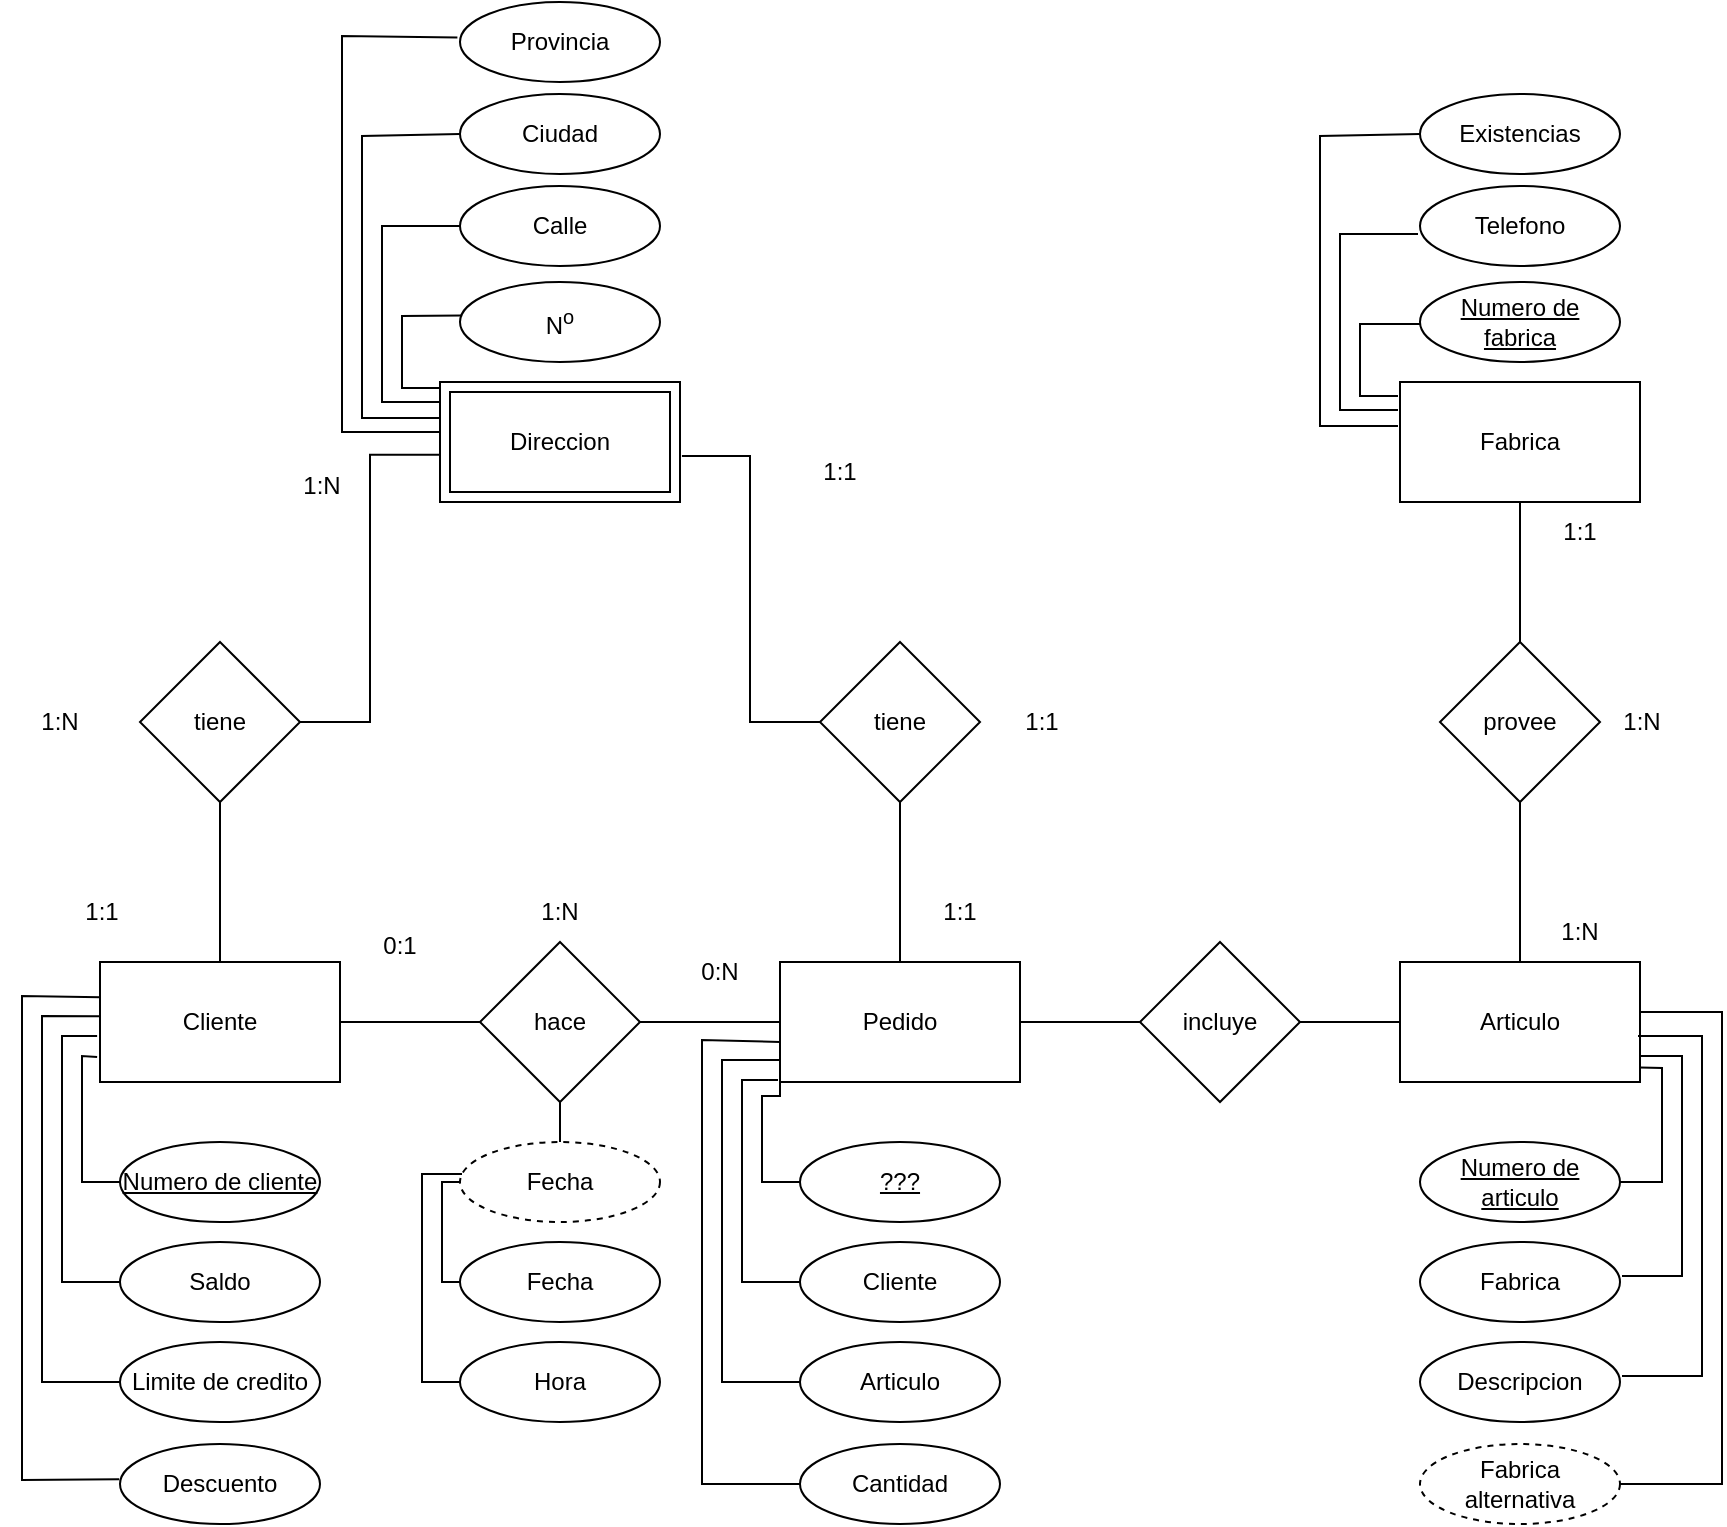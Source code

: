 <mxfile version="21.8.0" type="github">
  <diagram name="Página-1" id="89lUnM1CVFKgz8XGrqw-">
    <mxGraphModel dx="1005" dy="1212" grid="1" gridSize="10" guides="1" tooltips="1" connect="1" arrows="1" fold="1" page="1" pageScale="1" pageWidth="1169" pageHeight="827" math="0" shadow="0">
      <root>
        <mxCell id="0" />
        <mxCell id="1" parent="0" />
        <mxCell id="3N2Si7GXqS0H-kLlzUNv-1" value="Articulo" style="rounded=0;whiteSpace=wrap;html=1;" parent="1" vertex="1">
          <mxGeometry x="729" y="483" width="120" height="60" as="geometry" />
        </mxCell>
        <mxCell id="3N2Si7GXqS0H-kLlzUNv-2" value="Cliente" style="rounded=0;whiteSpace=wrap;html=1;" parent="1" vertex="1">
          <mxGeometry x="79" y="483" width="120" height="60" as="geometry" />
        </mxCell>
        <mxCell id="EkpGO-AoFjEk9VzYRV17-9" style="edgeStyle=orthogonalEdgeStyle;rounded=0;orthogonalLoop=1;jettySize=auto;html=1;entryX=0;entryY=0.5;entryDx=0;entryDy=0;endArrow=none;endFill=0;" edge="1" parent="1" source="3N2Si7GXqS0H-kLlzUNv-3" target="3N2Si7GXqS0H-kLlzUNv-7">
          <mxGeometry relative="1" as="geometry" />
        </mxCell>
        <mxCell id="3N2Si7GXqS0H-kLlzUNv-3" value="Pedido" style="rounded=0;whiteSpace=wrap;html=1;" parent="1" vertex="1">
          <mxGeometry x="419" y="483" width="120" height="60" as="geometry" />
        </mxCell>
        <mxCell id="3N2Si7GXqS0H-kLlzUNv-4" value="Fabrica" style="rounded=0;whiteSpace=wrap;html=1;" parent="1" vertex="1">
          <mxGeometry x="729" y="193" width="120" height="60" as="geometry" />
        </mxCell>
        <mxCell id="EkpGO-AoFjEk9VzYRV17-1" style="edgeStyle=orthogonalEdgeStyle;rounded=0;orthogonalLoop=1;jettySize=auto;html=1;entryX=0;entryY=0.5;entryDx=0;entryDy=0;endArrow=none;endFill=0;" edge="1" parent="1" source="3N2Si7GXqS0H-kLlzUNv-6" target="3N2Si7GXqS0H-kLlzUNv-3">
          <mxGeometry relative="1" as="geometry" />
        </mxCell>
        <mxCell id="EkpGO-AoFjEk9VzYRV17-2" style="edgeStyle=orthogonalEdgeStyle;rounded=0;orthogonalLoop=1;jettySize=auto;html=1;entryX=1;entryY=0.5;entryDx=0;entryDy=0;endArrow=none;endFill=0;" edge="1" parent="1" source="3N2Si7GXqS0H-kLlzUNv-6" target="3N2Si7GXqS0H-kLlzUNv-2">
          <mxGeometry relative="1" as="geometry" />
        </mxCell>
        <mxCell id="EkpGO-AoFjEk9VzYRV17-13" style="edgeStyle=orthogonalEdgeStyle;rounded=0;orthogonalLoop=1;jettySize=auto;html=1;endArrow=none;endFill=0;" edge="1" parent="1" source="3N2Si7GXqS0H-kLlzUNv-6">
          <mxGeometry relative="1" as="geometry">
            <mxPoint x="309" y="570" as="targetPoint" />
          </mxGeometry>
        </mxCell>
        <mxCell id="3N2Si7GXqS0H-kLlzUNv-6" value="hace" style="rhombus;whiteSpace=wrap;html=1;" parent="1" vertex="1">
          <mxGeometry x="269" y="473" width="80" height="80" as="geometry" />
        </mxCell>
        <mxCell id="EkpGO-AoFjEk9VzYRV17-10" style="edgeStyle=orthogonalEdgeStyle;rounded=0;orthogonalLoop=1;jettySize=auto;html=1;entryX=0;entryY=0.5;entryDx=0;entryDy=0;endArrow=none;endFill=0;" edge="1" parent="1" source="3N2Si7GXqS0H-kLlzUNv-7" target="3N2Si7GXqS0H-kLlzUNv-1">
          <mxGeometry relative="1" as="geometry" />
        </mxCell>
        <mxCell id="3N2Si7GXqS0H-kLlzUNv-7" value="incluye" style="rhombus;whiteSpace=wrap;html=1;" parent="1" vertex="1">
          <mxGeometry x="599" y="473" width="80" height="80" as="geometry" />
        </mxCell>
        <mxCell id="EkpGO-AoFjEk9VzYRV17-4" style="edgeStyle=orthogonalEdgeStyle;rounded=0;orthogonalLoop=1;jettySize=auto;html=1;endArrow=none;endFill=0;" edge="1" parent="1" source="3N2Si7GXqS0H-kLlzUNv-8" target="3N2Si7GXqS0H-kLlzUNv-2">
          <mxGeometry relative="1" as="geometry" />
        </mxCell>
        <mxCell id="3N2Si7GXqS0H-kLlzUNv-8" value="tiene" style="rhombus;whiteSpace=wrap;html=1;" parent="1" vertex="1">
          <mxGeometry x="99" y="323" width="80" height="80" as="geometry" />
        </mxCell>
        <mxCell id="EkpGO-AoFjEk9VzYRV17-8" style="edgeStyle=orthogonalEdgeStyle;rounded=0;orthogonalLoop=1;jettySize=auto;html=1;endArrow=none;endFill=0;" edge="1" parent="1" source="3N2Si7GXqS0H-kLlzUNv-9" target="3N2Si7GXqS0H-kLlzUNv-3">
          <mxGeometry relative="1" as="geometry" />
        </mxCell>
        <mxCell id="3N2Si7GXqS0H-kLlzUNv-9" value="tiene" style="rhombus;whiteSpace=wrap;html=1;" parent="1" vertex="1">
          <mxGeometry x="439" y="323" width="80" height="80" as="geometry" />
        </mxCell>
        <mxCell id="EkpGO-AoFjEk9VzYRV17-11" style="edgeStyle=orthogonalEdgeStyle;rounded=0;orthogonalLoop=1;jettySize=auto;html=1;endArrow=none;endFill=0;" edge="1" parent="1" source="3N2Si7GXqS0H-kLlzUNv-10" target="3N2Si7GXqS0H-kLlzUNv-1">
          <mxGeometry relative="1" as="geometry" />
        </mxCell>
        <mxCell id="EkpGO-AoFjEk9VzYRV17-12" style="edgeStyle=orthogonalEdgeStyle;rounded=0;orthogonalLoop=1;jettySize=auto;html=1;entryX=0.5;entryY=1;entryDx=0;entryDy=0;endArrow=none;endFill=0;" edge="1" parent="1" source="3N2Si7GXqS0H-kLlzUNv-10" target="3N2Si7GXqS0H-kLlzUNv-4">
          <mxGeometry relative="1" as="geometry" />
        </mxCell>
        <mxCell id="3N2Si7GXqS0H-kLlzUNv-10" value="provee" style="rhombus;whiteSpace=wrap;html=1;" parent="1" vertex="1">
          <mxGeometry x="749" y="323" width="80" height="80" as="geometry" />
        </mxCell>
        <mxCell id="3N2Si7GXqS0H-kLlzUNv-17" value="Direccion" style="shape=ext;margin=3;double=1;whiteSpace=wrap;html=1;align=center;" parent="1" vertex="1">
          <mxGeometry x="249" y="193" width="120" height="60" as="geometry" />
        </mxCell>
        <mxCell id="3N2Si7GXqS0H-kLlzUNv-22" value="Numero de cliente" style="ellipse;whiteSpace=wrap;html=1;align=center;fontStyle=4;" parent="1" vertex="1">
          <mxGeometry x="89" y="573" width="100" height="40" as="geometry" />
        </mxCell>
        <mxCell id="3N2Si7GXqS0H-kLlzUNv-23" value="Numero de articulo" style="ellipse;whiteSpace=wrap;html=1;align=center;fontStyle=4;" parent="1" vertex="1">
          <mxGeometry x="739" y="573" width="100" height="40" as="geometry" />
        </mxCell>
        <mxCell id="3N2Si7GXqS0H-kLlzUNv-24" value="Numero de fabrica" style="ellipse;whiteSpace=wrap;html=1;align=center;fontStyle=4;" parent="1" vertex="1">
          <mxGeometry x="739" y="143" width="100" height="40" as="geometry" />
        </mxCell>
        <mxCell id="3N2Si7GXqS0H-kLlzUNv-25" value="???" style="ellipse;whiteSpace=wrap;html=1;align=center;fontStyle=4;" parent="1" vertex="1">
          <mxGeometry x="429" y="573" width="100" height="40" as="geometry" />
        </mxCell>
        <mxCell id="3N2Si7GXqS0H-kLlzUNv-26" value="Saldo" style="ellipse;whiteSpace=wrap;html=1;" parent="1" vertex="1">
          <mxGeometry x="89" y="623" width="100" height="40" as="geometry" />
        </mxCell>
        <mxCell id="3N2Si7GXqS0H-kLlzUNv-27" value="Limite de credito" style="ellipse;whiteSpace=wrap;html=1;" parent="1" vertex="1">
          <mxGeometry x="89" y="673" width="100" height="40" as="geometry" />
        </mxCell>
        <mxCell id="3N2Si7GXqS0H-kLlzUNv-28" value="Descuento" style="ellipse;whiteSpace=wrap;html=1;" parent="1" vertex="1">
          <mxGeometry x="89" y="724" width="100" height="40" as="geometry" />
        </mxCell>
        <mxCell id="3N2Si7GXqS0H-kLlzUNv-29" value="Fabrica" style="ellipse;whiteSpace=wrap;html=1;" parent="1" vertex="1">
          <mxGeometry x="739" y="623" width="100" height="40" as="geometry" />
        </mxCell>
        <mxCell id="3N2Si7GXqS0H-kLlzUNv-30" value="Descripcion" style="ellipse;whiteSpace=wrap;html=1;" parent="1" vertex="1">
          <mxGeometry x="739" y="673" width="100" height="40" as="geometry" />
        </mxCell>
        <mxCell id="3N2Si7GXqS0H-kLlzUNv-31" value="Fabrica alternativa" style="ellipse;whiteSpace=wrap;html=1;align=center;dashed=1;" parent="1" vertex="1">
          <mxGeometry x="739" y="724" width="100" height="40" as="geometry" />
        </mxCell>
        <mxCell id="3N2Si7GXqS0H-kLlzUNv-32" value="Telefono" style="ellipse;whiteSpace=wrap;html=1;" parent="1" vertex="1">
          <mxGeometry x="739" y="95" width="100" height="40" as="geometry" />
        </mxCell>
        <mxCell id="3N2Si7GXqS0H-kLlzUNv-33" value="Existencias" style="ellipse;whiteSpace=wrap;html=1;" parent="1" vertex="1">
          <mxGeometry x="739" y="49" width="100" height="40" as="geometry" />
        </mxCell>
        <mxCell id="3N2Si7GXqS0H-kLlzUNv-34" value="N&lt;sup&gt;o&lt;/sup&gt;" style="ellipse;whiteSpace=wrap;html=1;" parent="1" vertex="1">
          <mxGeometry x="259" y="143" width="100" height="40" as="geometry" />
        </mxCell>
        <mxCell id="3N2Si7GXqS0H-kLlzUNv-35" value="Calle" style="ellipse;whiteSpace=wrap;html=1;" parent="1" vertex="1">
          <mxGeometry x="259" y="95" width="100" height="40" as="geometry" />
        </mxCell>
        <mxCell id="3N2Si7GXqS0H-kLlzUNv-36" value="Ciudad" style="ellipse;whiteSpace=wrap;html=1;" parent="1" vertex="1">
          <mxGeometry x="259" y="49" width="100" height="40" as="geometry" />
        </mxCell>
        <mxCell id="3N2Si7GXqS0H-kLlzUNv-37" value="Provincia" style="ellipse;whiteSpace=wrap;html=1;" parent="1" vertex="1">
          <mxGeometry x="259" y="3" width="100" height="40" as="geometry" />
        </mxCell>
        <mxCell id="3N2Si7GXqS0H-kLlzUNv-38" value="Cliente" style="ellipse;whiteSpace=wrap;html=1;" parent="1" vertex="1">
          <mxGeometry x="429" y="623" width="100" height="40" as="geometry" />
        </mxCell>
        <mxCell id="3N2Si7GXqS0H-kLlzUNv-40" value="Articulo" style="ellipse;whiteSpace=wrap;html=1;" parent="1" vertex="1">
          <mxGeometry x="429" y="673" width="100" height="40" as="geometry" />
        </mxCell>
        <mxCell id="3N2Si7GXqS0H-kLlzUNv-41" value="Cantidad" style="ellipse;whiteSpace=wrap;html=1;" parent="1" vertex="1">
          <mxGeometry x="429" y="724" width="100" height="40" as="geometry" />
        </mxCell>
        <mxCell id="3N2Si7GXqS0H-kLlzUNv-42" value="Fecha" style="ellipse;whiteSpace=wrap;html=1;align=center;dashed=1;" parent="1" vertex="1">
          <mxGeometry x="259" y="573" width="100" height="40" as="geometry" />
        </mxCell>
        <mxCell id="3N2Si7GXqS0H-kLlzUNv-45" value="Fecha" style="ellipse;whiteSpace=wrap;html=1;" parent="1" vertex="1">
          <mxGeometry x="259" y="623" width="100" height="40" as="geometry" />
        </mxCell>
        <mxCell id="3N2Si7GXqS0H-kLlzUNv-46" value="Hora" style="ellipse;whiteSpace=wrap;html=1;" parent="1" vertex="1">
          <mxGeometry x="259" y="673" width="100" height="40" as="geometry" />
        </mxCell>
        <mxCell id="3N2Si7GXqS0H-kLlzUNv-47" value="" style="endArrow=none;html=1;rounded=0;entryX=-0.012;entryY=0.792;entryDx=0;entryDy=0;exitX=0;exitY=0.5;exitDx=0;exitDy=0;entryPerimeter=0;" parent="1" source="3N2Si7GXqS0H-kLlzUNv-22" target="3N2Si7GXqS0H-kLlzUNv-2" edge="1">
          <mxGeometry width="50" height="50" relative="1" as="geometry">
            <mxPoint x="149" y="413" as="sourcePoint" />
            <mxPoint x="149" y="493" as="targetPoint" />
            <Array as="points">
              <mxPoint x="70" y="593" />
              <mxPoint x="70" y="530" />
            </Array>
          </mxGeometry>
        </mxCell>
        <mxCell id="3N2Si7GXqS0H-kLlzUNv-48" value="" style="endArrow=none;html=1;rounded=0;entryX=-0.012;entryY=0.616;entryDx=0;entryDy=0;exitX=0;exitY=0.5;exitDx=0;exitDy=0;entryPerimeter=0;" parent="1" source="3N2Si7GXqS0H-kLlzUNv-26" target="3N2Si7GXqS0H-kLlzUNv-2" edge="1">
          <mxGeometry width="50" height="50" relative="1" as="geometry">
            <mxPoint x="99" y="603" as="sourcePoint" />
            <mxPoint x="88" y="541" as="targetPoint" />
            <Array as="points">
              <mxPoint x="60" y="643" />
              <mxPoint x="60" y="520" />
            </Array>
          </mxGeometry>
        </mxCell>
        <mxCell id="3N2Si7GXqS0H-kLlzUNv-49" value="" style="endArrow=none;html=1;rounded=0;entryX=-0.003;entryY=0.453;entryDx=0;entryDy=0;exitX=0;exitY=0.5;exitDx=0;exitDy=0;entryPerimeter=0;" parent="1" source="3N2Si7GXqS0H-kLlzUNv-27" target="3N2Si7GXqS0H-kLlzUNv-2" edge="1">
          <mxGeometry width="50" height="50" relative="1" as="geometry">
            <mxPoint x="99" y="653" as="sourcePoint" />
            <mxPoint x="88" y="530" as="targetPoint" />
            <Array as="points">
              <mxPoint x="50" y="693" />
              <mxPoint x="50" y="510" />
            </Array>
          </mxGeometry>
        </mxCell>
        <mxCell id="3N2Si7GXqS0H-kLlzUNv-50" value="" style="endArrow=none;html=1;rounded=0;entryX=0.002;entryY=0.294;entryDx=0;entryDy=0;exitX=-0.004;exitY=0.442;exitDx=0;exitDy=0;entryPerimeter=0;exitPerimeter=0;" parent="1" source="3N2Si7GXqS0H-kLlzUNv-28" target="3N2Si7GXqS0H-kLlzUNv-2" edge="1">
          <mxGeometry width="50" height="50" relative="1" as="geometry">
            <mxPoint x="99" y="703" as="sourcePoint" />
            <mxPoint x="89" y="520" as="targetPoint" />
            <Array as="points">
              <mxPoint x="40" y="742" />
              <mxPoint x="40" y="500" />
            </Array>
          </mxGeometry>
        </mxCell>
        <mxCell id="3N2Si7GXqS0H-kLlzUNv-60" value="" style="endArrow=none;html=1;rounded=0;entryX=0;entryY=1;entryDx=0;entryDy=0;exitX=0;exitY=0.5;exitDx=0;exitDy=0;" parent="1" source="3N2Si7GXqS0H-kLlzUNv-25" target="3N2Si7GXqS0H-kLlzUNv-3" edge="1">
          <mxGeometry width="50" height="50" relative="1" as="geometry">
            <mxPoint x="429" y="615" as="sourcePoint" />
            <mxPoint x="418" y="553" as="targetPoint" />
            <Array as="points">
              <mxPoint x="410" y="593" />
              <mxPoint x="410" y="550" />
              <mxPoint x="419" y="550" />
            </Array>
          </mxGeometry>
        </mxCell>
        <mxCell id="3N2Si7GXqS0H-kLlzUNv-61" value="" style="endArrow=none;html=1;rounded=0;entryX=-0.012;entryY=0.616;entryDx=0;entryDy=0;exitX=0;exitY=0.5;exitDx=0;exitDy=0;entryPerimeter=0;" parent="1" source="3N2Si7GXqS0H-kLlzUNv-38" edge="1">
          <mxGeometry width="50" height="50" relative="1" as="geometry">
            <mxPoint x="429" y="665" as="sourcePoint" />
            <mxPoint x="418" y="542" as="targetPoint" />
            <Array as="points">
              <mxPoint x="400" y="643" />
              <mxPoint x="400" y="542" />
            </Array>
          </mxGeometry>
        </mxCell>
        <mxCell id="3N2Si7GXqS0H-kLlzUNv-62" value="" style="endArrow=none;html=1;rounded=0;entryX=-0.003;entryY=0.453;entryDx=0;entryDy=0;exitX=0;exitY=0.5;exitDx=0;exitDy=0;entryPerimeter=0;" parent="1" source="3N2Si7GXqS0H-kLlzUNv-40" edge="1">
          <mxGeometry width="50" height="50" relative="1" as="geometry">
            <mxPoint x="429" y="715" as="sourcePoint" />
            <mxPoint x="419" y="532" as="targetPoint" />
            <Array as="points">
              <mxPoint x="390" y="693" />
              <mxPoint x="390" y="532" />
            </Array>
          </mxGeometry>
        </mxCell>
        <mxCell id="3N2Si7GXqS0H-kLlzUNv-63" value="" style="endArrow=none;html=1;rounded=0;entryX=0.002;entryY=0.294;entryDx=0;entryDy=0;exitX=0;exitY=0.5;exitDx=0;exitDy=0;entryPerimeter=0;" parent="1" source="3N2Si7GXqS0H-kLlzUNv-41" edge="1">
          <mxGeometry width="50" height="50" relative="1" as="geometry">
            <mxPoint x="429" y="764" as="sourcePoint" />
            <mxPoint x="419" y="523" as="targetPoint" />
            <Array as="points">
              <mxPoint x="380" y="744" />
              <mxPoint x="380" y="522" />
            </Array>
          </mxGeometry>
        </mxCell>
        <mxCell id="3N2Si7GXqS0H-kLlzUNv-64" value="" style="endArrow=none;html=1;rounded=0;entryX=-0.012;entryY=0.792;entryDx=0;entryDy=0;exitX=0.011;exitY=0.419;exitDx=0;exitDy=0;entryPerimeter=0;exitPerimeter=0;" parent="1" source="3N2Si7GXqS0H-kLlzUNv-34" edge="1">
          <mxGeometry width="50" height="50" relative="1" as="geometry">
            <mxPoint x="259" y="161" as="sourcePoint" />
            <mxPoint x="249" y="196" as="targetPoint" />
            <Array as="points">
              <mxPoint x="230" y="160" />
              <mxPoint x="230" y="196" />
            </Array>
          </mxGeometry>
        </mxCell>
        <mxCell id="3N2Si7GXqS0H-kLlzUNv-65" value="" style="endArrow=none;html=1;rounded=0;entryX=-0.012;entryY=0.616;entryDx=0;entryDy=0;exitX=0;exitY=0.5;exitDx=0;exitDy=0;entryPerimeter=0;" parent="1" source="3N2Si7GXqS0H-kLlzUNv-35" edge="1">
          <mxGeometry width="50" height="50" relative="1" as="geometry">
            <mxPoint x="238" y="80" as="sourcePoint" />
            <mxPoint x="249" y="203" as="targetPoint" />
            <Array as="points">
              <mxPoint x="220" y="115" />
              <mxPoint x="220" y="203" />
            </Array>
          </mxGeometry>
        </mxCell>
        <mxCell id="3N2Si7GXqS0H-kLlzUNv-66" value="" style="endArrow=none;html=1;rounded=0;entryX=-0.003;entryY=0.453;entryDx=0;entryDy=0;exitX=0;exitY=0.5;exitDx=0;exitDy=0;entryPerimeter=0;" parent="1" source="3N2Si7GXqS0H-kLlzUNv-36" edge="1">
          <mxGeometry width="50" height="50" relative="1" as="geometry">
            <mxPoint x="239" y="28" as="sourcePoint" />
            <mxPoint x="249" y="211" as="targetPoint" />
            <Array as="points">
              <mxPoint x="210" y="70" />
              <mxPoint x="210" y="211" />
            </Array>
          </mxGeometry>
        </mxCell>
        <mxCell id="3N2Si7GXqS0H-kLlzUNv-67" value="" style="endArrow=none;html=1;rounded=0;entryX=0.002;entryY=0.294;entryDx=0;entryDy=0;exitX=-0.013;exitY=0.444;exitDx=0;exitDy=0;entryPerimeter=0;exitPerimeter=0;" parent="1" source="3N2Si7GXqS0H-kLlzUNv-37" edge="1">
          <mxGeometry width="50" height="50" relative="1" as="geometry">
            <mxPoint x="239" y="-23" as="sourcePoint" />
            <mxPoint x="249" y="218" as="targetPoint" />
            <Array as="points">
              <mxPoint x="200" y="20" />
              <mxPoint x="200" y="218" />
            </Array>
          </mxGeometry>
        </mxCell>
        <mxCell id="3N2Si7GXqS0H-kLlzUNv-68" value="" style="endArrow=none;html=1;rounded=0;entryX=-0.012;entryY=0.792;entryDx=0;entryDy=0;exitX=0.011;exitY=0.419;exitDx=0;exitDy=0;entryPerimeter=0;exitPerimeter=0;" parent="1" edge="1">
          <mxGeometry width="50" height="50" relative="1" as="geometry">
            <mxPoint x="739" y="164" as="sourcePoint" />
            <mxPoint x="728" y="200" as="targetPoint" />
            <Array as="points">
              <mxPoint x="709" y="164" />
              <mxPoint x="709" y="200" />
            </Array>
          </mxGeometry>
        </mxCell>
        <mxCell id="3N2Si7GXqS0H-kLlzUNv-69" value="" style="endArrow=none;html=1;rounded=0;entryX=-0.012;entryY=0.616;entryDx=0;entryDy=0;exitX=0;exitY=0.5;exitDx=0;exitDy=0;entryPerimeter=0;" parent="1" edge="1">
          <mxGeometry width="50" height="50" relative="1" as="geometry">
            <mxPoint x="738" y="119" as="sourcePoint" />
            <mxPoint x="728" y="207" as="targetPoint" />
            <Array as="points">
              <mxPoint x="699" y="119" />
              <mxPoint x="699" y="207" />
            </Array>
          </mxGeometry>
        </mxCell>
        <mxCell id="3N2Si7GXqS0H-kLlzUNv-70" value="" style="endArrow=none;html=1;rounded=0;entryX=-0.003;entryY=0.453;entryDx=0;entryDy=0;exitX=0;exitY=0.5;exitDx=0;exitDy=0;entryPerimeter=0;" parent="1" source="3N2Si7GXqS0H-kLlzUNv-33" edge="1">
          <mxGeometry width="50" height="50" relative="1" as="geometry">
            <mxPoint x="738" y="73" as="sourcePoint" />
            <mxPoint x="728" y="215" as="targetPoint" />
            <Array as="points">
              <mxPoint x="689" y="70" />
              <mxPoint x="689" y="215" />
            </Array>
          </mxGeometry>
        </mxCell>
        <mxCell id="3N2Si7GXqS0H-kLlzUNv-76" value="" style="endArrow=none;html=1;rounded=0;exitX=0.999;exitY=0.88;exitDx=0;exitDy=0;entryX=1;entryY=0.5;entryDx=0;entryDy=0;exitPerimeter=0;" parent="1" source="3N2Si7GXqS0H-kLlzUNv-1" target="3N2Si7GXqS0H-kLlzUNv-23" edge="1">
          <mxGeometry width="50" height="50" relative="1" as="geometry">
            <mxPoint x="739" y="523" as="sourcePoint" />
            <mxPoint x="689" y="523" as="targetPoint" />
            <Array as="points">
              <mxPoint x="860" y="536" />
              <mxPoint x="860" y="593" />
            </Array>
          </mxGeometry>
        </mxCell>
        <mxCell id="3N2Si7GXqS0H-kLlzUNv-79" value="" style="endArrow=none;html=1;rounded=0;exitX=0.999;exitY=0.88;exitDx=0;exitDy=0;exitPerimeter=0;" parent="1" edge="1">
          <mxGeometry width="50" height="50" relative="1" as="geometry">
            <mxPoint x="849" y="530" as="sourcePoint" />
            <mxPoint x="840" y="640" as="targetPoint" />
            <Array as="points">
              <mxPoint x="870" y="530" />
              <mxPoint x="870" y="640" />
            </Array>
          </mxGeometry>
        </mxCell>
        <mxCell id="3N2Si7GXqS0H-kLlzUNv-80" value="" style="endArrow=none;html=1;rounded=0;exitX=0.999;exitY=0.88;exitDx=0;exitDy=0;exitPerimeter=0;" parent="1" edge="1">
          <mxGeometry width="50" height="50" relative="1" as="geometry">
            <mxPoint x="848" y="520" as="sourcePoint" />
            <mxPoint x="840" y="690" as="targetPoint" />
            <Array as="points">
              <mxPoint x="880" y="520" />
              <mxPoint x="880" y="690" />
            </Array>
          </mxGeometry>
        </mxCell>
        <mxCell id="3N2Si7GXqS0H-kLlzUNv-81" value="" style="endArrow=none;html=1;rounded=0;exitX=0.999;exitY=0.88;exitDx=0;exitDy=0;exitPerimeter=0;entryX=1;entryY=0.5;entryDx=0;entryDy=0;" parent="1" target="3N2Si7GXqS0H-kLlzUNv-31" edge="1">
          <mxGeometry width="50" height="50" relative="1" as="geometry">
            <mxPoint x="849" y="508" as="sourcePoint" />
            <mxPoint x="841" y="678" as="targetPoint" />
            <Array as="points">
              <mxPoint x="890" y="508" />
              <mxPoint x="890" y="744" />
            </Array>
          </mxGeometry>
        </mxCell>
        <mxCell id="3N2Si7GXqS0H-kLlzUNv-83" value="" style="endArrow=none;html=1;rounded=0;exitX=0;exitY=0.5;exitDx=0;exitDy=0;entryX=0;entryY=0.5;entryDx=0;entryDy=0;" parent="1" source="3N2Si7GXqS0H-kLlzUNv-45" target="3N2Si7GXqS0H-kLlzUNv-42" edge="1">
          <mxGeometry width="50" height="50" relative="1" as="geometry">
            <mxPoint x="319" y="563" as="sourcePoint" />
            <mxPoint x="319" y="583" as="targetPoint" />
            <Array as="points">
              <mxPoint x="250" y="643" />
              <mxPoint x="250" y="593" />
            </Array>
          </mxGeometry>
        </mxCell>
        <mxCell id="3N2Si7GXqS0H-kLlzUNv-84" value="" style="endArrow=none;html=1;rounded=0;exitX=0;exitY=0.5;exitDx=0;exitDy=0;entryX=0;entryY=0.5;entryDx=0;entryDy=0;" parent="1" source="3N2Si7GXqS0H-kLlzUNv-46" edge="1">
          <mxGeometry width="50" height="50" relative="1" as="geometry">
            <mxPoint x="260" y="639" as="sourcePoint" />
            <mxPoint x="260" y="589" as="targetPoint" />
            <Array as="points">
              <mxPoint x="240" y="693" />
              <mxPoint x="240" y="589" />
            </Array>
          </mxGeometry>
        </mxCell>
        <mxCell id="3N2Si7GXqS0H-kLlzUNv-85" value="0:N" style="text;html=1;strokeColor=none;fillColor=none;align=center;verticalAlign=middle;whiteSpace=wrap;rounded=0;" parent="1" vertex="1">
          <mxGeometry x="359" y="473" width="60" height="30" as="geometry" />
        </mxCell>
        <mxCell id="3N2Si7GXqS0H-kLlzUNv-86" value="0:1" style="text;html=1;strokeColor=none;fillColor=none;align=center;verticalAlign=middle;whiteSpace=wrap;rounded=0;" parent="1" vertex="1">
          <mxGeometry x="199" y="460" width="60" height="30" as="geometry" />
        </mxCell>
        <mxCell id="3N2Si7GXqS0H-kLlzUNv-87" value="1:N" style="text;html=1;strokeColor=none;fillColor=none;align=center;verticalAlign=middle;whiteSpace=wrap;rounded=0;" parent="1" vertex="1">
          <mxGeometry x="279" y="443" width="60" height="30" as="geometry" />
        </mxCell>
        <mxCell id="3N2Si7GXqS0H-kLlzUNv-88" value="1:1" style="text;html=1;strokeColor=none;fillColor=none;align=center;verticalAlign=middle;whiteSpace=wrap;rounded=0;" parent="1" vertex="1">
          <mxGeometry x="50" y="443" width="60" height="30" as="geometry" />
        </mxCell>
        <mxCell id="3N2Si7GXqS0H-kLlzUNv-89" value="1:N" style="text;html=1;strokeColor=none;fillColor=none;align=center;verticalAlign=middle;whiteSpace=wrap;rounded=0;" parent="1" vertex="1">
          <mxGeometry x="160" y="230" width="60" height="30" as="geometry" />
        </mxCell>
        <mxCell id="3N2Si7GXqS0H-kLlzUNv-90" value="1:N" style="text;html=1;strokeColor=none;fillColor=none;align=center;verticalAlign=middle;whiteSpace=wrap;rounded=0;" parent="1" vertex="1">
          <mxGeometry x="29" y="348" width="60" height="30" as="geometry" />
        </mxCell>
        <mxCell id="3N2Si7GXqS0H-kLlzUNv-91" value="1:1" style="text;html=1;strokeColor=none;fillColor=none;align=center;verticalAlign=middle;whiteSpace=wrap;rounded=0;" parent="1" vertex="1">
          <mxGeometry x="419" y="223" width="60" height="30" as="geometry" />
        </mxCell>
        <mxCell id="3N2Si7GXqS0H-kLlzUNv-92" value="1:1" style="text;html=1;strokeColor=none;fillColor=none;align=center;verticalAlign=middle;whiteSpace=wrap;rounded=0;" parent="1" vertex="1">
          <mxGeometry x="479" y="443" width="60" height="30" as="geometry" />
        </mxCell>
        <mxCell id="3N2Si7GXqS0H-kLlzUNv-93" value="1:1" style="text;html=1;strokeColor=none;fillColor=none;align=center;verticalAlign=middle;whiteSpace=wrap;rounded=0;" parent="1" vertex="1">
          <mxGeometry x="520" y="348" width="60" height="30" as="geometry" />
        </mxCell>
        <mxCell id="3N2Si7GXqS0H-kLlzUNv-95" value="1:1" style="text;html=1;strokeColor=none;fillColor=none;align=center;verticalAlign=middle;whiteSpace=wrap;rounded=0;" parent="1" vertex="1">
          <mxGeometry x="789" y="253" width="60" height="30" as="geometry" />
        </mxCell>
        <mxCell id="3N2Si7GXqS0H-kLlzUNv-96" value="1:N" style="text;html=1;strokeColor=none;fillColor=none;align=center;verticalAlign=middle;whiteSpace=wrap;rounded=0;" parent="1" vertex="1">
          <mxGeometry x="789" y="453" width="60" height="30" as="geometry" />
        </mxCell>
        <mxCell id="3N2Si7GXqS0H-kLlzUNv-97" value="1:N" style="text;html=1;strokeColor=none;fillColor=none;align=center;verticalAlign=middle;whiteSpace=wrap;rounded=0;" parent="1" vertex="1">
          <mxGeometry x="820" y="348" width="60" height="30" as="geometry" />
        </mxCell>
        <mxCell id="EkpGO-AoFjEk9VzYRV17-5" style="edgeStyle=orthogonalEdgeStyle;rounded=0;orthogonalLoop=1;jettySize=auto;html=1;entryX=0.002;entryY=0.607;entryDx=0;entryDy=0;entryPerimeter=0;endArrow=none;endFill=0;" edge="1" parent="1" source="3N2Si7GXqS0H-kLlzUNv-8" target="3N2Si7GXqS0H-kLlzUNv-17">
          <mxGeometry relative="1" as="geometry" />
        </mxCell>
        <mxCell id="EkpGO-AoFjEk9VzYRV17-7" style="edgeStyle=orthogonalEdgeStyle;rounded=0;orthogonalLoop=1;jettySize=auto;html=1;entryX=1.008;entryY=0.617;entryDx=0;entryDy=0;entryPerimeter=0;endArrow=none;endFill=0;" edge="1" parent="1" source="3N2Si7GXqS0H-kLlzUNv-9" target="3N2Si7GXqS0H-kLlzUNv-17">
          <mxGeometry relative="1" as="geometry" />
        </mxCell>
      </root>
    </mxGraphModel>
  </diagram>
</mxfile>
